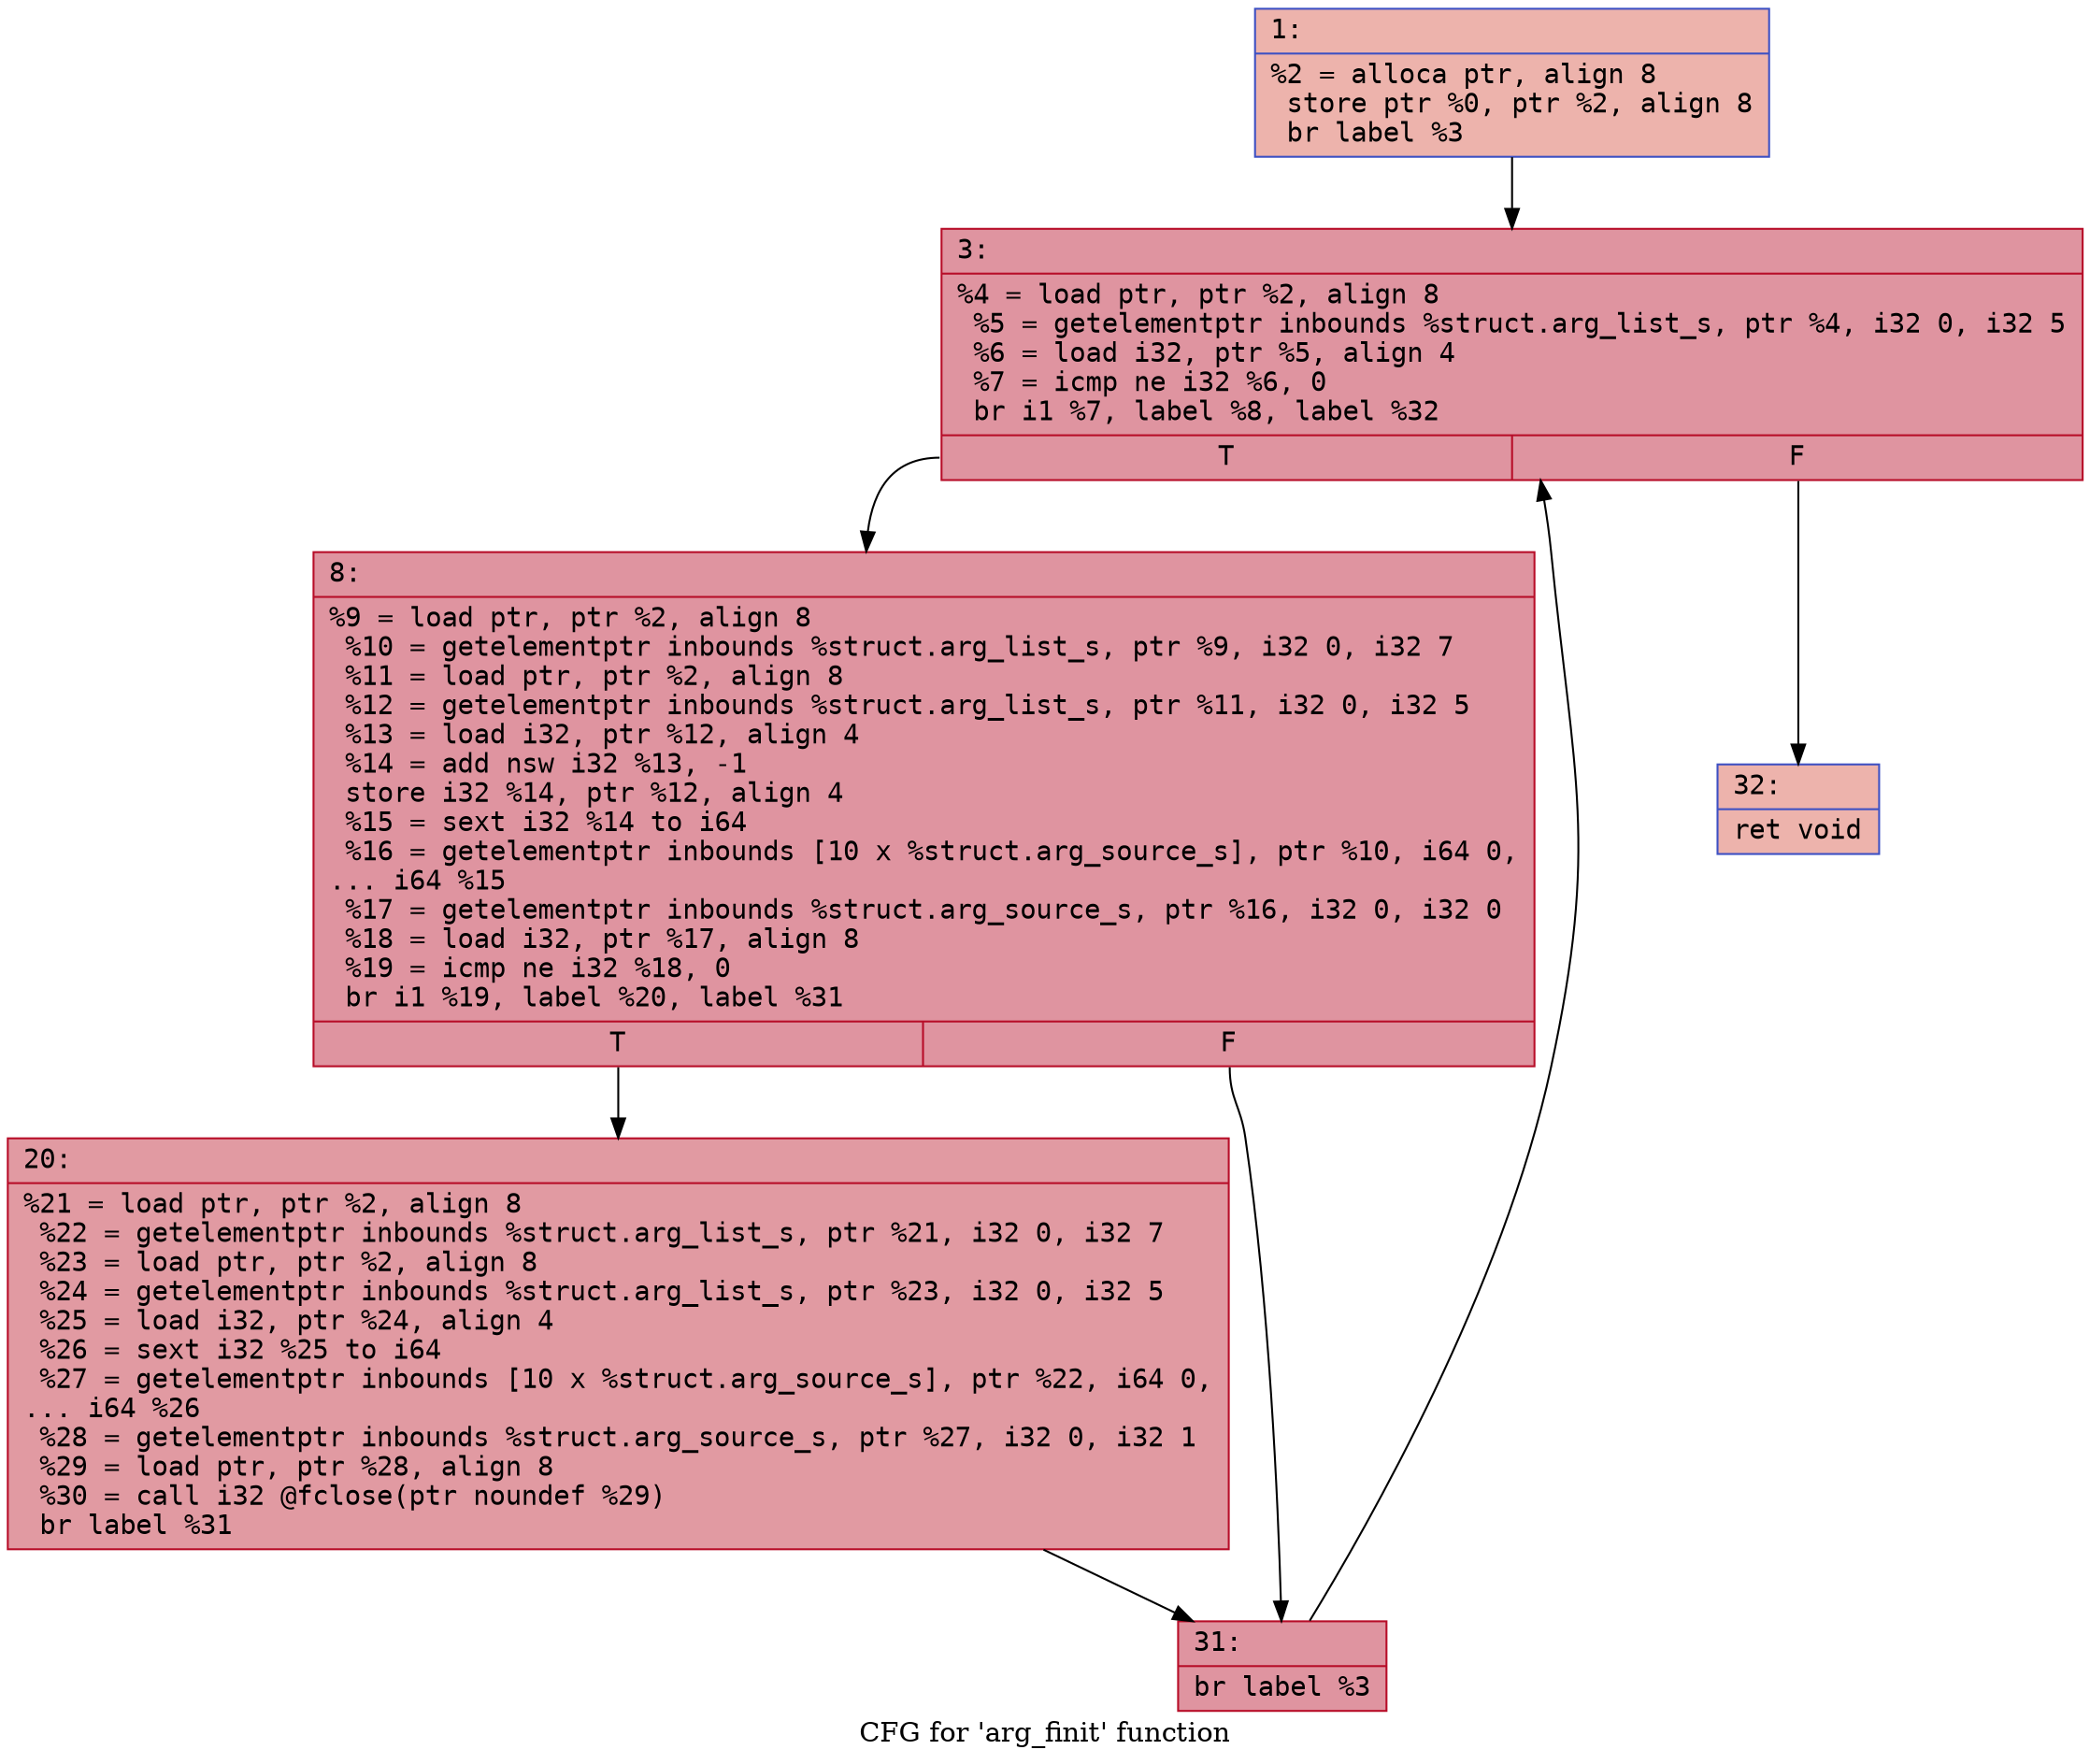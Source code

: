 digraph "CFG for 'arg_finit' function" {
	label="CFG for 'arg_finit' function";

	Node0x600000855ef0 [shape=record,color="#3d50c3ff", style=filled, fillcolor="#d6524470" fontname="Courier",label="{1:\l|  %2 = alloca ptr, align 8\l  store ptr %0, ptr %2, align 8\l  br label %3\l}"];
	Node0x600000855ef0 -> Node0x600000855f40[tooltip="1 -> 3\nProbability 100.00%" ];
	Node0x600000855f40 [shape=record,color="#b70d28ff", style=filled, fillcolor="#b70d2870" fontname="Courier",label="{3:\l|  %4 = load ptr, ptr %2, align 8\l  %5 = getelementptr inbounds %struct.arg_list_s, ptr %4, i32 0, i32 5\l  %6 = load i32, ptr %5, align 4\l  %7 = icmp ne i32 %6, 0\l  br i1 %7, label %8, label %32\l|{<s0>T|<s1>F}}"];
	Node0x600000855f40:s0 -> Node0x600000855f90[tooltip="3 -> 8\nProbability 96.88%" ];
	Node0x600000855f40:s1 -> Node0x600000856080[tooltip="3 -> 32\nProbability 3.12%" ];
	Node0x600000855f90 [shape=record,color="#b70d28ff", style=filled, fillcolor="#b70d2870" fontname="Courier",label="{8:\l|  %9 = load ptr, ptr %2, align 8\l  %10 = getelementptr inbounds %struct.arg_list_s, ptr %9, i32 0, i32 7\l  %11 = load ptr, ptr %2, align 8\l  %12 = getelementptr inbounds %struct.arg_list_s, ptr %11, i32 0, i32 5\l  %13 = load i32, ptr %12, align 4\l  %14 = add nsw i32 %13, -1\l  store i32 %14, ptr %12, align 4\l  %15 = sext i32 %14 to i64\l  %16 = getelementptr inbounds [10 x %struct.arg_source_s], ptr %10, i64 0,\l... i64 %15\l  %17 = getelementptr inbounds %struct.arg_source_s, ptr %16, i32 0, i32 0\l  %18 = load i32, ptr %17, align 8\l  %19 = icmp ne i32 %18, 0\l  br i1 %19, label %20, label %31\l|{<s0>T|<s1>F}}"];
	Node0x600000855f90:s0 -> Node0x600000855fe0[tooltip="8 -> 20\nProbability 62.50%" ];
	Node0x600000855f90:s1 -> Node0x600000856030[tooltip="8 -> 31\nProbability 37.50%" ];
	Node0x600000855fe0 [shape=record,color="#b70d28ff", style=filled, fillcolor="#bb1b2c70" fontname="Courier",label="{20:\l|  %21 = load ptr, ptr %2, align 8\l  %22 = getelementptr inbounds %struct.arg_list_s, ptr %21, i32 0, i32 7\l  %23 = load ptr, ptr %2, align 8\l  %24 = getelementptr inbounds %struct.arg_list_s, ptr %23, i32 0, i32 5\l  %25 = load i32, ptr %24, align 4\l  %26 = sext i32 %25 to i64\l  %27 = getelementptr inbounds [10 x %struct.arg_source_s], ptr %22, i64 0,\l... i64 %26\l  %28 = getelementptr inbounds %struct.arg_source_s, ptr %27, i32 0, i32 1\l  %29 = load ptr, ptr %28, align 8\l  %30 = call i32 @fclose(ptr noundef %29)\l  br label %31\l}"];
	Node0x600000855fe0 -> Node0x600000856030[tooltip="20 -> 31\nProbability 100.00%" ];
	Node0x600000856030 [shape=record,color="#b70d28ff", style=filled, fillcolor="#b70d2870" fontname="Courier",label="{31:\l|  br label %3\l}"];
	Node0x600000856030 -> Node0x600000855f40[tooltip="31 -> 3\nProbability 100.00%" ];
	Node0x600000856080 [shape=record,color="#3d50c3ff", style=filled, fillcolor="#d6524470" fontname="Courier",label="{32:\l|  ret void\l}"];
}
